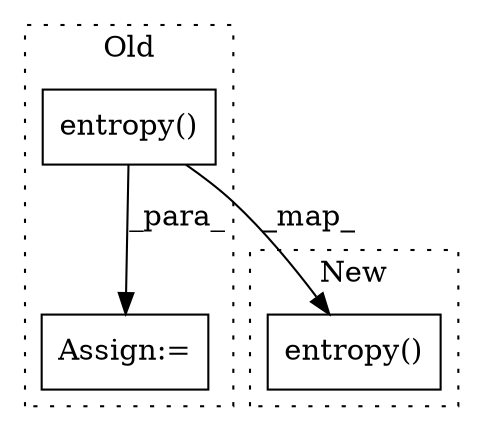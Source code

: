 digraph G {
subgraph cluster0 {
1 [label="entropy()" a="75" s="3494" l="20" shape="box"];
3 [label="Assign:=" a="68" s="3491" l="3" shape="box"];
label = "Old";
style="dotted";
}
subgraph cluster1 {
2 [label="entropy()" a="75" s="3645" l="20" shape="box"];
label = "New";
style="dotted";
}
1 -> 3 [label="_para_"];
1 -> 2 [label="_map_"];
}